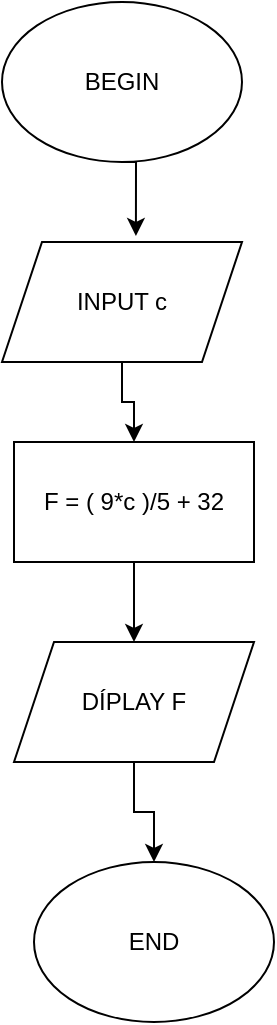 <mxfile version="15.6.3" type="device"><diagram id="C5RBs43oDa-KdzZeNtuy" name="Page-1"><mxGraphModel dx="867" dy="482" grid="1" gridSize="10" guides="1" tooltips="1" connect="1" arrows="1" fold="1" page="1" pageScale="1" pageWidth="827" pageHeight="1169" math="0" shadow="0"><root><mxCell id="WIyWlLk6GJQsqaUBKTNV-0"/><mxCell id="WIyWlLk6GJQsqaUBKTNV-1" parent="WIyWlLk6GJQsqaUBKTNV-0"/><mxCell id="YSTVhonWab8hfOnBxGIj-6" style="edgeStyle=orthogonalEdgeStyle;rounded=0;orthogonalLoop=1;jettySize=auto;html=1;exitX=0.5;exitY=1;exitDx=0;exitDy=0;entryX=0.558;entryY=-0.05;entryDx=0;entryDy=0;entryPerimeter=0;" edge="1" parent="WIyWlLk6GJQsqaUBKTNV-1" source="YSTVhonWab8hfOnBxGIj-0" target="YSTVhonWab8hfOnBxGIj-1"><mxGeometry relative="1" as="geometry"/></mxCell><mxCell id="YSTVhonWab8hfOnBxGIj-0" value="BEGIN" style="ellipse;whiteSpace=wrap;html=1;" vertex="1" parent="WIyWlLk6GJQsqaUBKTNV-1"><mxGeometry x="294" y="20" width="120" height="80" as="geometry"/></mxCell><mxCell id="YSTVhonWab8hfOnBxGIj-11" style="edgeStyle=orthogonalEdgeStyle;rounded=0;orthogonalLoop=1;jettySize=auto;html=1;exitX=0.5;exitY=1;exitDx=0;exitDy=0;" edge="1" parent="WIyWlLk6GJQsqaUBKTNV-1" source="YSTVhonWab8hfOnBxGIj-1" target="YSTVhonWab8hfOnBxGIj-3"><mxGeometry relative="1" as="geometry"/></mxCell><mxCell id="YSTVhonWab8hfOnBxGIj-1" value="INPUT c" style="shape=parallelogram;perimeter=parallelogramPerimeter;whiteSpace=wrap;html=1;fixedSize=1;" vertex="1" parent="WIyWlLk6GJQsqaUBKTNV-1"><mxGeometry x="294" y="140" width="120" height="60" as="geometry"/></mxCell><mxCell id="YSTVhonWab8hfOnBxGIj-12" style="edgeStyle=orthogonalEdgeStyle;rounded=0;orthogonalLoop=1;jettySize=auto;html=1;exitX=0.5;exitY=1;exitDx=0;exitDy=0;" edge="1" parent="WIyWlLk6GJQsqaUBKTNV-1" source="YSTVhonWab8hfOnBxGIj-3" target="YSTVhonWab8hfOnBxGIj-4"><mxGeometry relative="1" as="geometry"/></mxCell><mxCell id="YSTVhonWab8hfOnBxGIj-3" value="F = ( 9*c )/5 + 32" style="rounded=0;whiteSpace=wrap;html=1;" vertex="1" parent="WIyWlLk6GJQsqaUBKTNV-1"><mxGeometry x="300" y="240" width="120" height="60" as="geometry"/></mxCell><mxCell id="YSTVhonWab8hfOnBxGIj-13" style="edgeStyle=orthogonalEdgeStyle;rounded=0;orthogonalLoop=1;jettySize=auto;html=1;exitX=0.5;exitY=1;exitDx=0;exitDy=0;" edge="1" parent="WIyWlLk6GJQsqaUBKTNV-1" source="YSTVhonWab8hfOnBxGIj-4" target="YSTVhonWab8hfOnBxGIj-5"><mxGeometry relative="1" as="geometry"/></mxCell><mxCell id="YSTVhonWab8hfOnBxGIj-4" value="DÍPLAY F" style="shape=parallelogram;perimeter=parallelogramPerimeter;whiteSpace=wrap;html=1;fixedSize=1;" vertex="1" parent="WIyWlLk6GJQsqaUBKTNV-1"><mxGeometry x="300" y="340" width="120" height="60" as="geometry"/></mxCell><mxCell id="YSTVhonWab8hfOnBxGIj-5" value="END" style="ellipse;whiteSpace=wrap;html=1;" vertex="1" parent="WIyWlLk6GJQsqaUBKTNV-1"><mxGeometry x="310" y="450" width="120" height="80" as="geometry"/></mxCell></root></mxGraphModel></diagram></mxfile>
